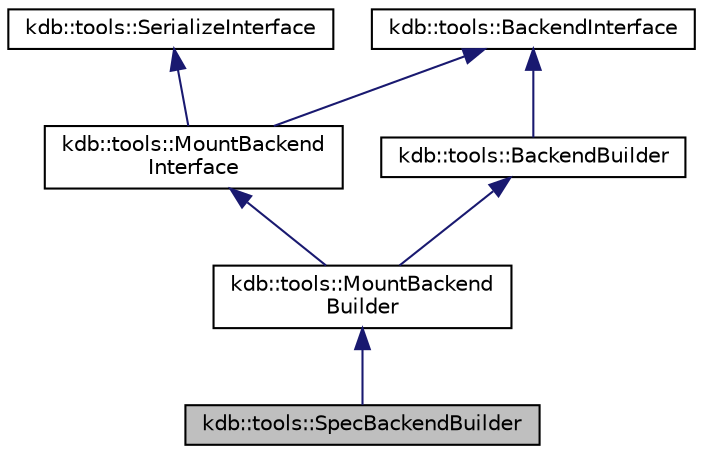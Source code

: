 digraph "kdb::tools::SpecBackendBuilder"
{
 // LATEX_PDF_SIZE
  edge [fontname="Helvetica",fontsize="10",labelfontname="Helvetica",labelfontsize="10"];
  node [fontname="Helvetica",fontsize="10",shape=record];
  Node1 [label="kdb::tools::SpecBackendBuilder",height=0.2,width=0.4,color="black", fillcolor="grey75", style="filled", fontcolor="black",tooltip="Build individual backend while reading specification."];
  Node2 -> Node1 [dir="back",color="midnightblue",fontsize="10",style="solid"];
  Node2 [label="kdb::tools::MountBackend\lBuilder",height=0.2,width=0.4,color="black", fillcolor="white", style="filled",URL="$classkdb_1_1tools_1_1MountBackendBuilder.html",tooltip="High-level functionality to build a mountpoint."];
  Node3 -> Node2 [dir="back",color="midnightblue",fontsize="10",style="solid"];
  Node3 [label="kdb::tools::MountBackend\lInterface",height=0.2,width=0.4,color="black", fillcolor="white", style="filled",URL="$classkdb_1_1tools_1_1MountBackendInterface.html",tooltip="Interface to work with mountpoints (backends) for factory."];
  Node4 -> Node3 [dir="back",color="midnightblue",fontsize="10",style="solid"];
  Node4 [label="kdb::tools::BackendInterface",height=0.2,width=0.4,color="black", fillcolor="white", style="filled",URL="$classkdb_1_1tools_1_1BackendInterface.html",tooltip="Minimal interface to add plugins."];
  Node5 -> Node3 [dir="back",color="midnightblue",fontsize="10",style="solid"];
  Node5 [label="kdb::tools::SerializeInterface",height=0.2,width=0.4,color="black", fillcolor="white", style="filled",URL="$classkdb_1_1tools_1_1SerializeInterface.html",tooltip="Interface to serialize a backend."];
  Node6 -> Node2 [dir="back",color="midnightblue",fontsize="10",style="solid"];
  Node6 [label="kdb::tools::BackendBuilder",height=0.2,width=0.4,color="black", fillcolor="white", style="filled",URL="$classkdb_1_1tools_1_1BackendBuilder.html",tooltip="Highlevel interface to build a backend."];
  Node4 -> Node6 [dir="back",color="midnightblue",fontsize="10",style="solid"];
}
